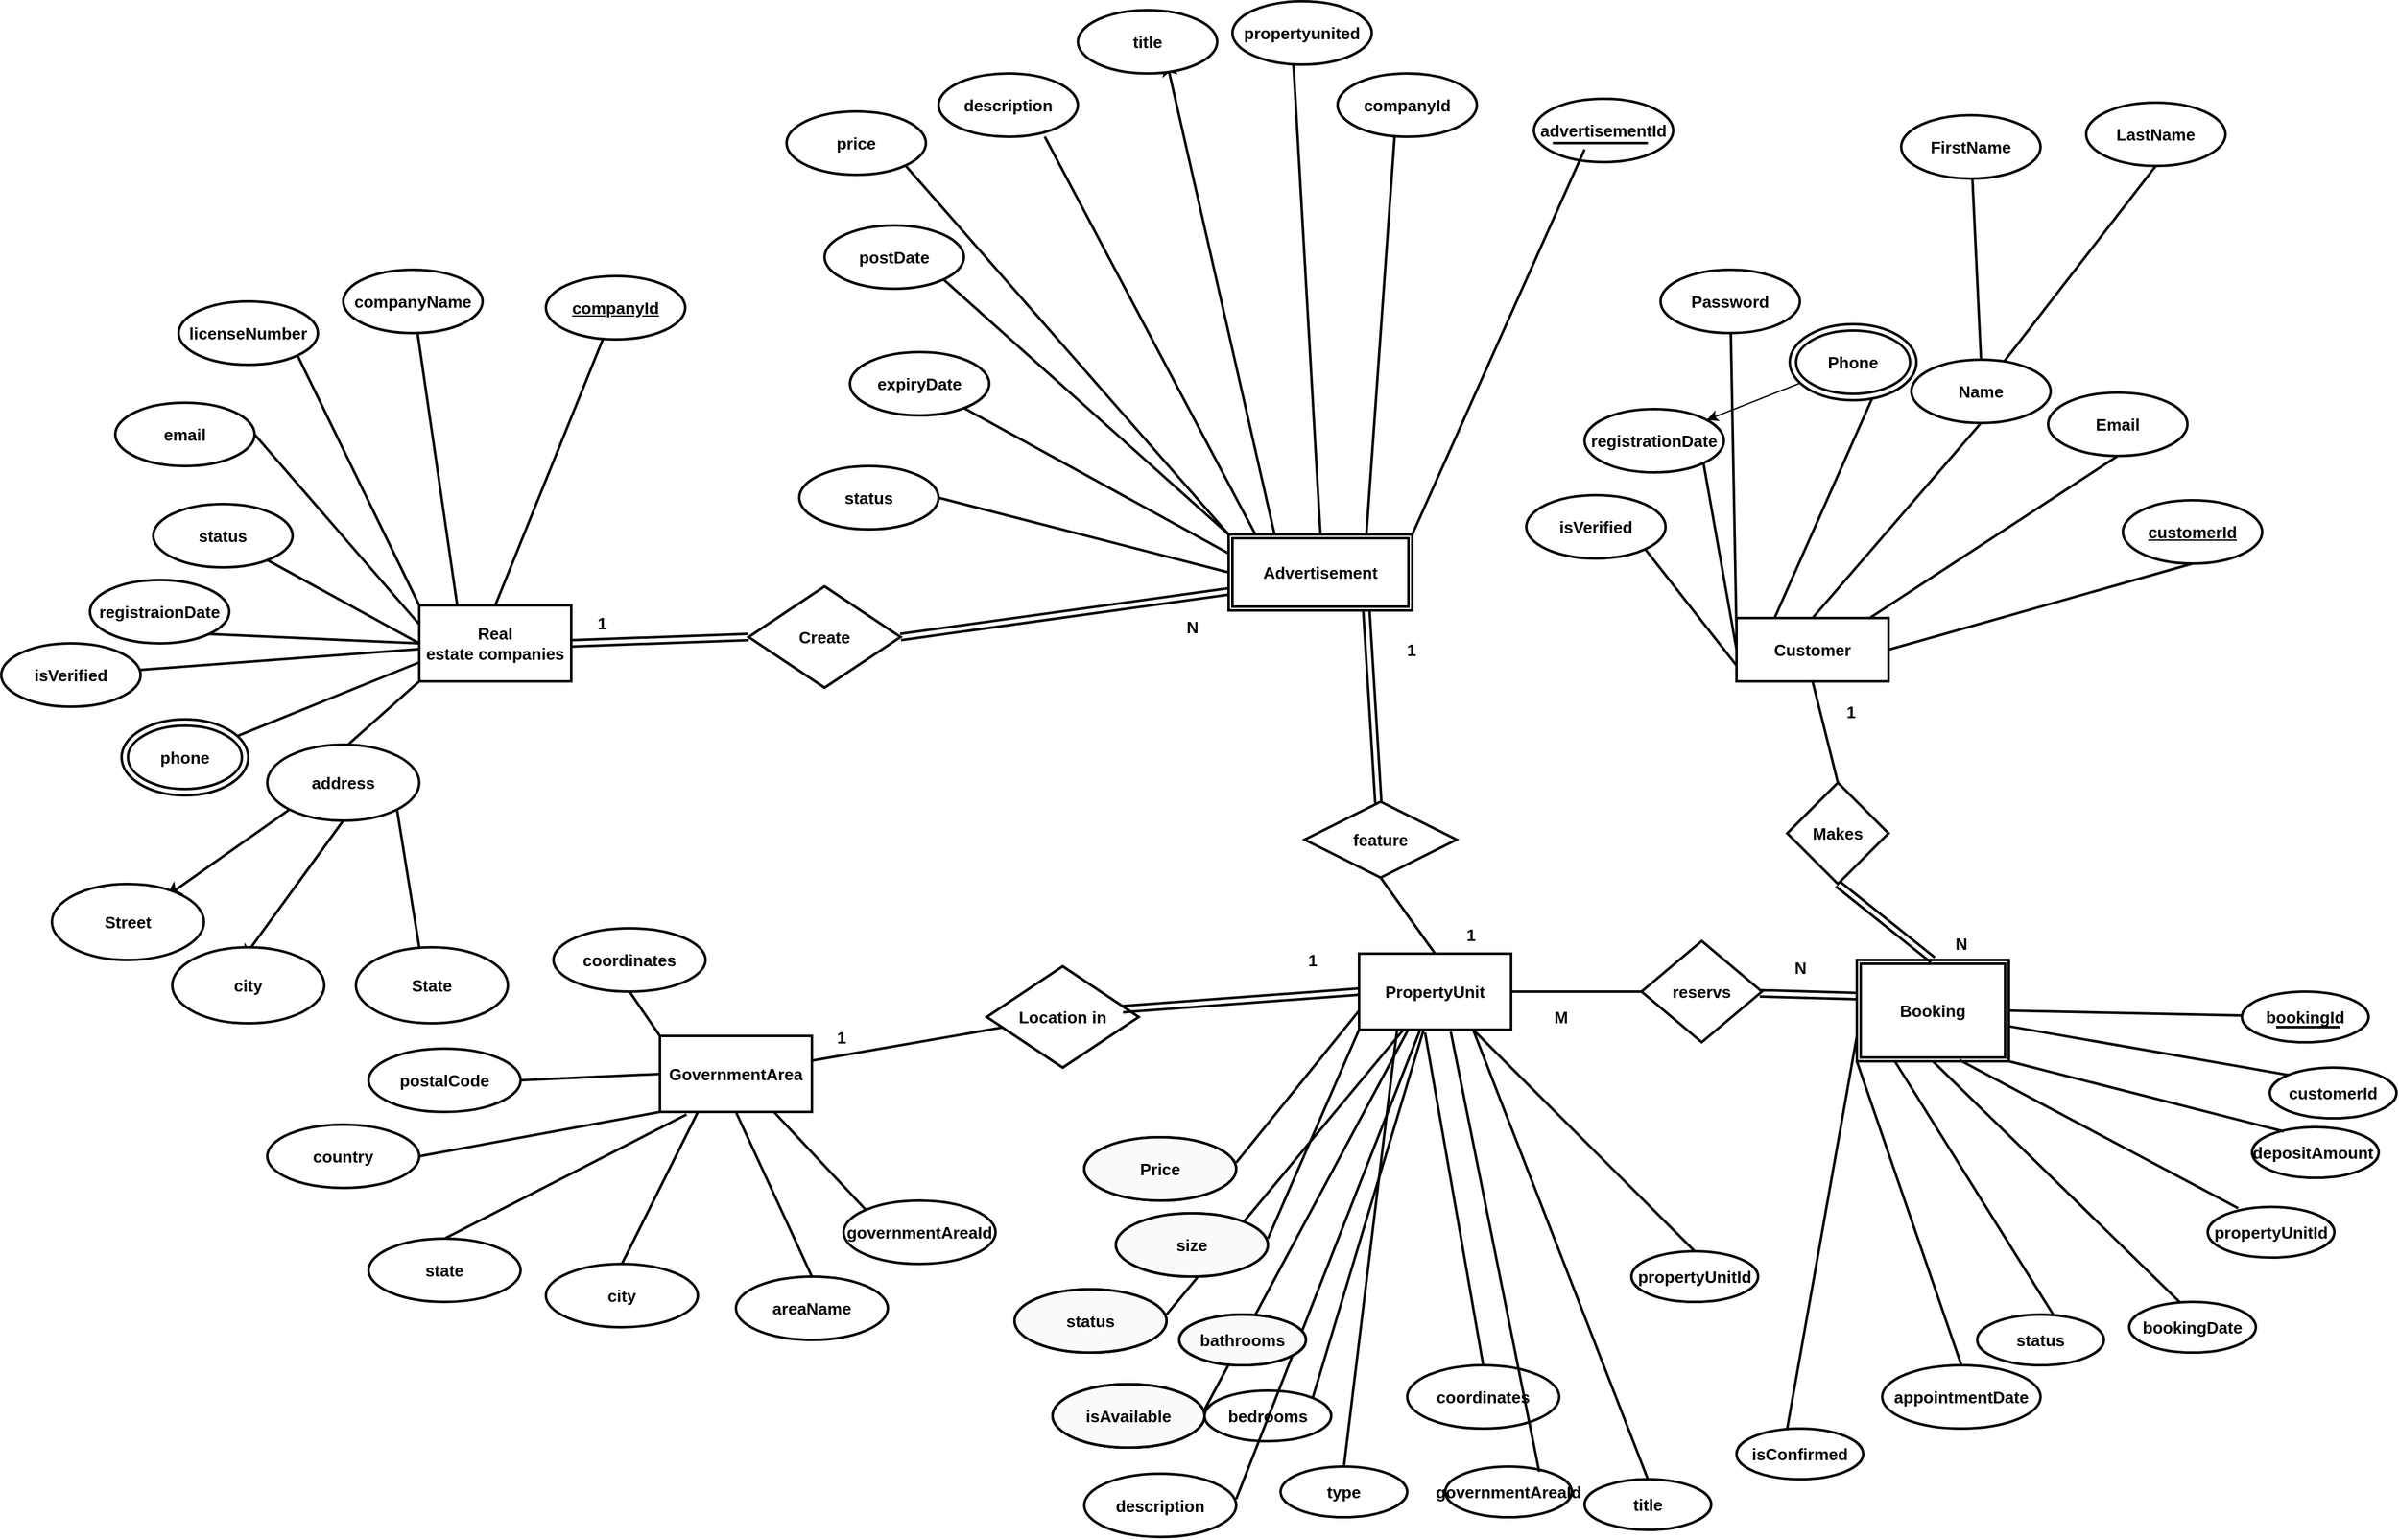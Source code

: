 <mxfile>
    <diagram id="lLyx0XdtuGJB43OEZlzJ" name="Page-1">
        <mxGraphModel dx="3219" dy="579" grid="0" gridSize="10" guides="1" tooltips="1" connect="1" arrows="1" fold="1" page="0" pageScale="1" pageWidth="1200" pageHeight="1920" background="#ffffff" math="0" shadow="0">
            <root>
                <mxCell id="0"/>
                <mxCell id="1" parent="0"/>
                <mxCell id="188" value="" style="edgeStyle=none;exitX=0.5;exitY=0;exitDx=0;exitDy=0;fontSize=13;fontColor=#000000;labelBackgroundColor=none;labelBorderColor=none;html=1;strokeColor=#000000;endArrow=none;endFill=0;fontStyle=1;strokeWidth=2;spacingTop=0;spacing=2;" parent="1" source="63" target="187" edge="1">
                    <mxGeometry relative="1" as="geometry"/>
                </mxCell>
                <mxCell id="189" value="" style="edgeStyle=none;exitX=0.25;exitY=0;exitDx=0;exitDy=0;fontSize=13;fontColor=#000000;labelBackgroundColor=none;labelBorderColor=none;html=1;strokeColor=#000000;endArrow=none;endFill=0;fontStyle=1;strokeWidth=2;spacingTop=0;spacing=2;" parent="1" source="63" target="186" edge="1">
                    <mxGeometry relative="1" as="geometry"/>
                </mxCell>
                <mxCell id="190" value="" style="edgeStyle=none;exitX=0;exitY=0;exitDx=0;exitDy=0;entryX=1;entryY=1;entryDx=0;entryDy=0;fontSize=13;fontColor=#000000;labelBackgroundColor=none;labelBorderColor=none;html=1;strokeColor=#000000;endArrow=none;endFill=0;fontStyle=1;strokeWidth=2;spacingTop=0;spacing=2;" parent="1" source="63" target="185" edge="1">
                    <mxGeometry relative="1" as="geometry"/>
                </mxCell>
                <mxCell id="191" value="" style="edgeStyle=none;exitX=0;exitY=0.25;exitDx=0;exitDy=0;entryX=1;entryY=0.5;entryDx=0;entryDy=0;fontSize=13;fontColor=#000000;labelBackgroundColor=none;labelBorderColor=none;html=1;strokeColor=#000000;endArrow=none;endFill=0;fontStyle=1;strokeWidth=2;spacingTop=0;spacing=2;" parent="1" source="63" target="184" edge="1">
                    <mxGeometry relative="1" as="geometry"/>
                </mxCell>
                <mxCell id="192" value="" style="edgeStyle=none;exitX=0;exitY=0.5;exitDx=0;exitDy=0;fontSize=13;fontColor=#000000;labelBackgroundColor=none;labelBorderColor=none;html=1;strokeColor=#000000;endArrow=none;endFill=0;fontStyle=1;strokeWidth=2;spacingTop=0;spacing=2;" parent="1" source="63" target="183" edge="1">
                    <mxGeometry relative="1" as="geometry"/>
                </mxCell>
                <mxCell id="193" value="" style="edgeStyle=none;exitX=0;exitY=0.5;exitDx=0;exitDy=0;entryX=1;entryY=1;entryDx=0;entryDy=0;fontSize=13;fontColor=#000000;labelBackgroundColor=none;labelBorderColor=none;html=1;strokeColor=#000000;endArrow=none;endFill=0;fontStyle=1;strokeWidth=2;spacingTop=0;spacing=2;" parent="1" source="63" target="182" edge="1">
                    <mxGeometry relative="1" as="geometry"/>
                </mxCell>
                <mxCell id="195" value="" style="edgeStyle=none;exitX=0;exitY=1;exitDx=0;exitDy=0;fontSize=13;fontColor=#000000;labelBackgroundColor=none;labelBorderColor=none;html=1;strokeColor=#000000;endArrow=none;endFill=0;fontStyle=1;strokeWidth=2;spacingTop=0;spacing=2;" parent="1" source="63" edge="1">
                    <mxGeometry relative="1" as="geometry">
                        <mxPoint x="-552.026" y="725.135" as="targetPoint"/>
                    </mxGeometry>
                </mxCell>
                <mxCell id="197" value="" style="edgeStyle=none;exitX=0;exitY=0.75;exitDx=0;exitDy=0;fontSize=13;fontColor=#000000;labelBackgroundColor=none;labelBorderColor=none;html=1;strokeColor=#000000;endArrow=none;endFill=0;fontStyle=1;strokeWidth=2;spacingTop=0;spacing=2;" parent="1" source="63" target="196" edge="1">
                    <mxGeometry relative="1" as="geometry"/>
                </mxCell>
                <mxCell id="63" value="Real&lt;br style=&quot;font-size: 13px;&quot;&gt;estate companies" style="rounded=0;fontSize=13;fontColor=#000000;labelBackgroundColor=none;labelBorderColor=none;html=1;strokeColor=#000000;fillColor=#FFFFFF;fontStyle=1;whiteSpace=wrap;strokeWidth=2;spacingTop=0;spacing=2;" parent="1" vertex="1">
                    <mxGeometry x="-490" y="610" width="120" height="60" as="geometry"/>
                </mxCell>
                <mxCell id="65" value="GovernmentArea" style="rounded=0;fontSize=13;fontColor=#000000;labelBackgroundColor=none;labelBorderColor=none;html=1;strokeColor=#000000;fillColor=none;fontStyle=1;whiteSpace=wrap;strokeWidth=2;spacingTop=0;spacing=2;" parent="1" vertex="1">
                    <mxGeometry x="-300" y="950" width="120" height="60" as="geometry"/>
                </mxCell>
                <mxCell id="130" value="" style="edgeStyle=none;exitX=0.75;exitY=1;exitDx=0;exitDy=0;entryX=0.5;entryY=0;entryDx=0;entryDy=0;fontSize=13;fontColor=#000000;labelBackgroundColor=none;labelBorderColor=none;html=1;strokeColor=#000000;endArrow=none;endFill=0;fontStyle=1;strokeWidth=2;spacingTop=0;spacing=2;" parent="1" source="66" target="131" edge="1">
                    <mxGeometry relative="1" as="geometry">
                        <mxPoint x="530" y="1160" as="targetPoint"/>
                    </mxGeometry>
                </mxCell>
                <mxCell id="145" value="" style="edgeStyle=none;exitX=0;exitY=1;exitDx=0;exitDy=0;fontSize=13;fontColor=#000000;labelBackgroundColor=none;labelBorderColor=none;html=1;strokeColor=#000000;endArrow=none;endFill=0;fontStyle=1;strokeWidth=2;spacingTop=0;spacing=2;" parent="1" source="66" edge="1">
                    <mxGeometry relative="1" as="geometry">
                        <mxPoint x="180" y="1110" as="targetPoint"/>
                    </mxGeometry>
                </mxCell>
                <mxCell id="66" value="PropertyUnit" style="rounded=0;fontSize=13;fontColor=#000000;labelBackgroundColor=none;labelBorderColor=none;html=1;strokeColor=#000000;fillColor=#FFFFFF;fontStyle=1;whiteSpace=wrap;strokeWidth=2;spacingTop=0;spacing=2;" parent="1" vertex="1">
                    <mxGeometry x="252" y="885" width="120" height="60" as="geometry"/>
                </mxCell>
                <mxCell id="68" value="Customer" style="rounded=0;fontSize=13;fontColor=#000000;labelBackgroundColor=none;labelBorderColor=none;html=1;strokeColor=#000000;fillColor=none;fontStyle=1;whiteSpace=wrap;strokeWidth=2;spacingTop=0;spacing=2;" parent="1" vertex="1">
                    <mxGeometry x="550" y="620" width="120" height="50" as="geometry"/>
                </mxCell>
                <mxCell id="86" value="" style="edgeStyle=none;exitX=0.5;exitY=1;exitDx=0;exitDy=0;fontSize=13;fontColor=#000000;labelBackgroundColor=none;labelBorderColor=none;html=1;strokeColor=#000000;endArrow=none;endFill=0;fontStyle=1;strokeWidth=2;spacingTop=0;spacing=2;entryX=0.869;entryY=0.011;entryDx=0;entryDy=0;entryPerimeter=0;" parent="1" source="69" edge="1" target="68">
                    <mxGeometry relative="1" as="geometry">
                        <mxPoint x="910" y="615" as="targetPoint"/>
                    </mxGeometry>
                </mxCell>
                <mxCell id="69" value="Email" style="ellipse;fontSize=13;fontColor=#000000;labelBackgroundColor=none;labelBorderColor=none;html=1;strokeColor=#000000;fillColor=none;fontStyle=1;whiteSpace=wrap;strokeWidth=2;spacingTop=0;spacing=2;" parent="1" vertex="1">
                    <mxGeometry x="796" y="442" width="110" height="50" as="geometry"/>
                </mxCell>
                <mxCell id="89" value="" style="edgeStyle=none;entryX=0;entryY=0.25;entryDx=0;entryDy=0;fontSize=13;fontColor=#000000;labelBackgroundColor=none;labelBorderColor=none;html=1;strokeColor=#000000;endArrow=none;endFill=0;fontStyle=1;strokeWidth=2;spacingTop=0;spacing=2;" parent="1" source="71" target="68" edge="1">
                    <mxGeometry relative="1" as="geometry"/>
                </mxCell>
                <mxCell id="71" value="Password" style="ellipse;fontSize=13;fontColor=#000000;labelBackgroundColor=none;labelBorderColor=none;html=1;strokeColor=#000000;fillColor=none;fontStyle=1;whiteSpace=wrap;strokeWidth=2;spacingTop=0;spacing=2;" parent="1" vertex="1">
                    <mxGeometry x="490" y="345" width="110" height="50" as="geometry"/>
                </mxCell>
                <mxCell id="83" value="" style="edgeStyle=none;exitX=0.5;exitY=1;exitDx=0;exitDy=0;fontSize=13;fontColor=#000000;labelBackgroundColor=none;labelBorderColor=none;html=1;strokeColor=#000000;endArrow=none;endFill=0;fontStyle=1;strokeWidth=2;spacingTop=0;spacing=2;" parent="1" source="72" target="74" edge="1">
                    <mxGeometry relative="1" as="geometry"/>
                </mxCell>
                <mxCell id="72" value="LastName" style="ellipse;fontSize=13;fontColor=#000000;labelBackgroundColor=none;labelBorderColor=none;html=1;strokeColor=#000000;fillColor=none;fontStyle=1;whiteSpace=wrap;strokeWidth=2;spacingTop=0;spacing=2;" parent="1" vertex="1">
                    <mxGeometry x="826" y="213" width="110" height="50" as="geometry"/>
                </mxCell>
                <mxCell id="84" value="" style="edgeStyle=none;fontSize=13;fontColor=#000000;labelBackgroundColor=none;labelBorderColor=none;html=1;strokeColor=#000000;endArrow=none;endFill=0;fontStyle=1;strokeWidth=2;spacingTop=0;spacing=2;entryX=0.5;entryY=0;entryDx=0;entryDy=0;" parent="1" source="73" edge="1" target="74">
                    <mxGeometry relative="1" as="geometry">
                        <mxPoint x="850" y="420" as="targetPoint"/>
                    </mxGeometry>
                </mxCell>
                <mxCell id="73" value="FirstName" style="ellipse;fontSize=13;fontColor=#000000;labelBackgroundColor=none;labelBorderColor=none;html=1;strokeColor=#000000;fillColor=none;fontStyle=1;whiteSpace=wrap;strokeWidth=2;spacingTop=0;spacing=2;" parent="1" vertex="1">
                    <mxGeometry x="680" y="223" width="110" height="50" as="geometry"/>
                </mxCell>
                <mxCell id="85" value="" style="edgeStyle=none;exitX=0.5;exitY=1;exitDx=0;exitDy=0;entryX=0.5;entryY=0;entryDx=0;entryDy=0;fontSize=13;fontColor=#000000;labelBackgroundColor=none;labelBorderColor=none;html=1;strokeColor=#000000;endArrow=none;endFill=0;fontStyle=1;strokeWidth=2;spacingTop=0;spacing=2;" parent="1" source="74" target="68" edge="1">
                    <mxGeometry relative="1" as="geometry"/>
                </mxCell>
                <mxCell id="74" value="Name" style="ellipse;fontSize=13;fontColor=#000000;labelBackgroundColor=none;labelBorderColor=none;html=1;strokeColor=#000000;fillColor=none;fontStyle=1;whiteSpace=wrap;strokeWidth=2;spacingTop=0;spacing=2;" parent="1" vertex="1">
                    <mxGeometry x="688" y="416" width="110" height="50" as="geometry"/>
                </mxCell>
                <mxCell id="87" value="" style="edgeStyle=none;exitX=0.5;exitY=1;exitDx=0;exitDy=0;fontSize=13;fontColor=#000000;labelBackgroundColor=none;labelBorderColor=none;html=1;strokeColor=#000000;endArrow=none;endFill=0;fontStyle=1;strokeWidth=2;spacingTop=0;spacing=2;entryX=1;entryY=0.5;entryDx=0;entryDy=0;" parent="1" source="75" target="68" edge="1">
                    <mxGeometry relative="1" as="geometry"/>
                </mxCell>
                <mxCell id="75" value="customerId" style="ellipse;fontStyle=5;fontSize=13;fontColor=#000000;labelBackgroundColor=none;labelBorderColor=none;html=1;strokeColor=#000000;fillColor=none;whiteSpace=wrap;strokeWidth=2;spacingTop=0;spacing=2;" parent="1" vertex="1">
                    <mxGeometry x="855" y="527" width="110" height="50" as="geometry"/>
                </mxCell>
                <mxCell id="88" value="" style="edgeStyle=none;entryX=0.25;entryY=0;entryDx=0;entryDy=0;exitX=0.653;exitY=0.967;exitDx=0;exitDy=0;exitPerimeter=0;fontSize=13;fontColor=#000000;labelBackgroundColor=none;labelBorderColor=none;html=1;strokeColor=#000000;endArrow=none;endFill=0;fontStyle=1;strokeWidth=2;spacingTop=0;spacing=2;" parent="1" source="92" target="68" edge="1">
                    <mxGeometry relative="1" as="geometry">
                        <mxPoint x="717.818" y="439.379" as="sourcePoint"/>
                    </mxGeometry>
                </mxCell>
                <mxCell id="91" value="" style="edgeStyle=none;exitX=1;exitY=1;exitDx=0;exitDy=0;fontSize=13;fontColor=#000000;labelBackgroundColor=none;labelBorderColor=none;html=1;strokeColor=#000000;endArrow=none;endFill=0;fontStyle=1;strokeWidth=2;spacingTop=0;spacing=2;entryX=0;entryY=0.75;entryDx=0;entryDy=0;" parent="1" source="80" edge="1" target="68">
                    <mxGeometry relative="1" as="geometry">
                        <mxPoint x="850" y="660" as="targetPoint"/>
                    </mxGeometry>
                </mxCell>
                <mxCell id="80" value="isVerified" style="ellipse;fontSize=13;fontColor=#000000;labelBackgroundColor=none;labelBorderColor=none;html=1;strokeColor=#000000;fillColor=none;fontStyle=1;whiteSpace=wrap;strokeWidth=2;spacingTop=0;spacing=2;" parent="1" vertex="1">
                    <mxGeometry x="384" y="523" width="110" height="50" as="geometry"/>
                </mxCell>
                <mxCell id="90" value="" style="edgeStyle=none;exitX=1;exitY=1;exitDx=0;exitDy=0;entryX=0;entryY=0.5;entryDx=0;entryDy=0;fontSize=13;fontColor=#000000;labelBackgroundColor=none;labelBorderColor=none;html=1;strokeColor=#000000;endArrow=none;endFill=0;fontStyle=1;strokeWidth=2;spacingTop=0;spacing=2;" parent="1" source="82" target="68" edge="1">
                    <mxGeometry relative="1" as="geometry"/>
                </mxCell>
                <mxCell id="82" value="registrationDate" style="ellipse;fontSize=13;fontColor=#000000;labelBackgroundColor=none;labelBorderColor=none;html=1;strokeColor=#000000;fillColor=none;fontStyle=1;whiteSpace=wrap;strokeWidth=2;spacingTop=0;spacing=2;" parent="1" vertex="1">
                    <mxGeometry x="430" y="455" width="110" height="50" as="geometry"/>
                </mxCell>
                <mxCell id="383" value="" style="edgeStyle=none;html=1;" edge="1" parent="1" source="92" target="82">
                    <mxGeometry relative="1" as="geometry"/>
                </mxCell>
                <mxCell id="92" value="Phone" style="ellipse;shape=doubleEllipse;fontSize=13;fontColor=#000000;labelBackgroundColor=none;labelBorderColor=none;html=1;strokeColor=#000000;fillColor=none;fontStyle=1;whiteSpace=wrap;strokeWidth=2;spacingTop=0;spacing=2;" parent="1" vertex="1">
                    <mxGeometry x="592" y="388" width="100" height="60" as="geometry"/>
                </mxCell>
                <mxCell id="97" value="" style="endArrow=none;entryX=0.5;entryY=1;entryDx=0;entryDy=0;fontSize=13;fontColor=#000000;labelBackgroundColor=none;labelBorderColor=none;html=1;strokeColor=#000000;fontStyle=1;strokeWidth=2;spacingTop=0;spacing=2;exitX=0.5;exitY=0;exitDx=0;exitDy=0;" parent="1" target="68" edge="1" source="98">
                    <mxGeometry width="50" height="50" relative="1" as="geometry">
                        <mxPoint x="900" y="740" as="sourcePoint"/>
                        <mxPoint x="910" y="710" as="targetPoint"/>
                    </mxGeometry>
                </mxCell>
                <mxCell id="98" value="Makes" style="rhombus;fontSize=13;fontColor=#000000;labelBackgroundColor=none;labelBorderColor=none;html=1;strokeColor=#000000;fillColor=#FFFFFF;fontStyle=1;whiteSpace=wrap;strokeWidth=2;spacingTop=0;spacing=2;" parent="1" vertex="1">
                    <mxGeometry x="590" y="750" width="80" height="80" as="geometry"/>
                </mxCell>
                <mxCell id="101" value="" style="edgeStyle=none;exitX=0.999;exitY=0.654;exitDx=0;exitDy=0;fontSize=13;fontColor=#000000;labelBackgroundColor=none;labelBorderColor=none;html=1;strokeColor=#000000;endArrow=none;endFill=0;fontStyle=1;entryX=0;entryY=0;entryDx=0;entryDy=0;strokeWidth=2;spacingTop=0;spacing=2;exitPerimeter=0;" parent="1" source="99" target="111" edge="1">
                    <mxGeometry relative="1" as="geometry">
                        <mxPoint x="1120" y="1100" as="targetPoint"/>
                    </mxGeometry>
                </mxCell>
                <mxCell id="104" value="" style="edgeStyle=none;exitX=0.25;exitY=1;exitDx=0;exitDy=0;fontSize=13;fontColor=#000000;labelBackgroundColor=none;labelBorderColor=none;html=1;strokeColor=#000000;endArrow=none;endFill=0;fontStyle=1;strokeWidth=2;spacingTop=0;spacing=2;" parent="1" source="99" edge="1">
                    <mxGeometry relative="1" as="geometry">
                        <mxPoint x="800.0" y="1170" as="targetPoint"/>
                    </mxGeometry>
                </mxCell>
                <mxCell id="105" value="" style="edgeStyle=none;exitX=0;exitY=1;exitDx=0;exitDy=0;entryX=0.5;entryY=0;entryDx=0;entryDy=0;fontSize=13;fontColor=#000000;labelBackgroundColor=none;labelBorderColor=none;html=1;strokeColor=#000000;endArrow=none;endFill=0;fontStyle=1;strokeWidth=2;spacingTop=0;spacing=2;" parent="1" source="99" target="118" edge="1">
                    <mxGeometry relative="1" as="geometry">
                        <mxPoint x="730" y="1190" as="targetPoint"/>
                    </mxGeometry>
                </mxCell>
                <mxCell id="106" value="" style="edgeStyle=none;exitX=0;exitY=0.75;exitDx=0;exitDy=0;fontSize=13;fontColor=#000000;labelBackgroundColor=none;labelBorderColor=none;html=1;strokeColor=#000000;endArrow=none;endFill=0;fontStyle=1;strokeWidth=2;spacingTop=0;spacing=2;" parent="1" source="99" edge="1">
                    <mxGeometry relative="1" as="geometry">
                        <mxPoint x="590.0" y="1260" as="targetPoint"/>
                    </mxGeometry>
                </mxCell>
                <mxCell id="107" value="" style="edgeStyle=none;exitX=1;exitY=0.5;exitDx=0;exitDy=0;fontSize=13;fontColor=#000000;labelBackgroundColor=none;labelBorderColor=none;html=1;strokeColor=#000000;endArrow=none;endFill=0;fontStyle=1;strokeWidth=2;spacingTop=0;spacing=2;" parent="1" source="99" target="108" edge="1">
                    <mxGeometry relative="1" as="geometry">
                        <mxPoint x="1150.0" y="1050" as="targetPoint"/>
                    </mxGeometry>
                </mxCell>
                <mxCell id="99" value="Booking" style="shape=ext;double=1;rounded=0;fontSize=13;fontColor=#000000;labelBackgroundColor=none;labelBorderColor=none;html=1;strokeColor=#000000;fillColor=#FFFFFF;fontStyle=1;whiteSpace=wrap;strokeWidth=2;spacingTop=0;spacing=2;" parent="1" vertex="1">
                    <mxGeometry x="645" y="890" width="120" height="80" as="geometry"/>
                </mxCell>
                <mxCell id="100" value="" style="endArrow=none;exitX=0.5;exitY=0;exitDx=0;exitDy=0;fontSize=13;fontColor=#000000;labelBackgroundColor=none;labelBorderColor=none;html=1;strokeColor=#000000;fontStyle=1;shape=link;strokeWidth=2;spacingTop=0;spacing=2;entryX=0.5;entryY=1;entryDx=0;entryDy=0;" parent="1" source="99" edge="1" target="98">
                    <mxGeometry width="50" height="50" relative="1" as="geometry">
                        <mxPoint x="860" y="760" as="sourcePoint"/>
                        <mxPoint x="905" y="810" as="targetPoint"/>
                    </mxGeometry>
                </mxCell>
                <mxCell id="108" value="bookingId" style="ellipse;fontSize=13;fontColor=#000000;labelBackgroundColor=none;labelBorderColor=none;html=1;strokeColor=#000000;fillColor=#FFFFFF;fontStyle=1;whiteSpace=wrap;strokeWidth=2;spacingTop=0;spacing=2;" parent="1" vertex="1">
                    <mxGeometry x="949" y="915" width="100" height="40" as="geometry"/>
                </mxCell>
                <mxCell id="111" value="customerId" style="ellipse;fontSize=13;fontColor=#000000;labelBackgroundColor=none;labelBorderColor=none;html=1;strokeColor=#000000;fillColor=#FFFFFF;fontStyle=1;whiteSpace=wrap;strokeWidth=2;spacingTop=0;spacing=2;" parent="1" vertex="1">
                    <mxGeometry x="971" y="975" width="100" height="40" as="geometry"/>
                </mxCell>
                <mxCell id="112" value="propertyUnitId" style="ellipse;fontSize=13;fontColor=#000000;labelBackgroundColor=none;labelBorderColor=none;html=1;strokeColor=#000000;fillColor=#FFFFFF;fontStyle=1;whiteSpace=wrap;strokeWidth=2;spacingTop=0;spacing=2;" parent="1" vertex="1">
                    <mxGeometry x="922" y="1085" width="100" height="40" as="geometry"/>
                </mxCell>
                <mxCell id="115" value="bookingDate" style="ellipse;fontSize=13;fontColor=#000000;labelBackgroundColor=none;labelBorderColor=none;html=1;strokeColor=#000000;fillColor=none;fontStyle=1;whiteSpace=wrap;strokeWidth=2;spacingTop=0;spacing=2;" parent="1" vertex="1">
                    <mxGeometry x="860" y="1160" width="100" height="40" as="geometry"/>
                </mxCell>
                <mxCell id="116" value="status" style="ellipse;fontSize=13;fontColor=#000000;labelBackgroundColor=none;labelBorderColor=none;html=1;strokeColor=#000000;fillColor=#FFFFFF;fontStyle=1;whiteSpace=wrap;strokeWidth=2;spacingTop=0;spacing=2;" parent="1" vertex="1">
                    <mxGeometry x="740" y="1170" width="100" height="40" as="geometry"/>
                </mxCell>
                <mxCell id="118" value="appointmentDate" style="ellipse;fontSize=13;fontColor=#000000;labelBackgroundColor=none;labelBorderColor=none;html=1;strokeColor=#000000;fillColor=#FFFFFF;fontStyle=1;whiteSpace=wrap;strokeWidth=2;spacingTop=0;spacing=2;" parent="1" vertex="1">
                    <mxGeometry x="665" y="1210" width="125" height="50" as="geometry"/>
                </mxCell>
                <mxCell id="121" value="isConfirmed" style="ellipse;fontSize=13;fontColor=#000000;labelBackgroundColor=none;labelBorderColor=none;html=1;strokeColor=#000000;fillColor=#FFFFFF;fontStyle=1;whiteSpace=wrap;strokeWidth=2;spacingTop=0;spacing=2;" parent="1" vertex="1">
                    <mxGeometry x="550" y="1260" width="100" height="40" as="geometry"/>
                </mxCell>
                <mxCell id="131" value="propertyUnitId" style="ellipse;fontSize=13;fontColor=#000000;labelBackgroundColor=none;labelBorderColor=none;html=1;strokeColor=#000000;fillColor=#FFFFFF;fontStyle=1;whiteSpace=wrap;strokeWidth=2;spacingTop=0;spacing=2;" parent="1" vertex="1">
                    <mxGeometry x="467" y="1120" width="100" height="40" as="geometry"/>
                </mxCell>
                <mxCell id="132" value="" style="edgeStyle=none;entryX=0.742;entryY=0.105;entryDx=0;entryDy=0;entryPerimeter=0;exitX=0.603;exitY=1.026;exitDx=0;exitDy=0;exitPerimeter=0;fontSize=13;fontColor=#000000;labelBackgroundColor=none;labelBorderColor=none;html=1;strokeColor=#000000;endArrow=none;endFill=0;fontStyle=1;strokeWidth=2;spacingTop=0;spacing=2;" parent="1" source="66" target="133" edge="1">
                    <mxGeometry relative="1" as="geometry">
                        <mxPoint x="470" y="1160" as="targetPoint"/>
                        <mxPoint x="540" y="990" as="sourcePoint"/>
                    </mxGeometry>
                </mxCell>
                <mxCell id="133" value="governmentAreaId" style="ellipse;fontSize=13;fontColor=#000000;labelBackgroundColor=none;labelBorderColor=none;html=1;strokeColor=#000000;fillColor=none;fontStyle=1;whiteSpace=wrap;strokeWidth=2;spacingTop=0;spacing=2;" parent="1" vertex="1">
                    <mxGeometry x="320" y="1290" width="100" height="40" as="geometry"/>
                </mxCell>
                <mxCell id="134" value="" style="edgeStyle=none;entryX=1;entryY=0;entryDx=0;entryDy=0;fontSize=13;fontColor=#000000;labelBackgroundColor=none;labelBorderColor=none;html=1;strokeColor=#000000;endArrow=none;endFill=0;fontStyle=1;strokeWidth=2;spacingTop=0;spacing=2;" parent="1" source="66" target="135" edge="1">
                    <mxGeometry relative="1" as="geometry">
                        <mxPoint x="360" y="1110" as="targetPoint"/>
                        <mxPoint x="510" y="990" as="sourcePoint"/>
                    </mxGeometry>
                </mxCell>
                <mxCell id="135" value="bedrooms" style="ellipse;fontSize=13;fontColor=#000000;labelBackgroundColor=none;labelBorderColor=none;html=1;strokeColor=#000000;fillColor=none;fontStyle=1;whiteSpace=wrap;strokeWidth=2;spacingTop=0;spacing=2;" parent="1" vertex="1">
                    <mxGeometry x="130" y="1230" width="100" height="40" as="geometry"/>
                </mxCell>
                <mxCell id="148" value="" style="edgeStyle=none;exitX=0.5;exitY=0;exitDx=0;exitDy=0;fontSize=13;fontColor=#000000;labelBackgroundColor=none;labelBorderColor=none;html=1;strokeColor=#000000;endArrow=none;endFill=0;fontStyle=1;strokeWidth=2;spacingTop=0;spacing=2;entryX=0.75;entryY=1;entryDx=0;entryDy=0;" parent="1" source="137" edge="1" target="66">
                    <mxGeometry relative="1" as="geometry">
                        <mxPoint x="550" y="980" as="targetPoint"/>
                    </mxGeometry>
                </mxCell>
                <mxCell id="137" value="title" style="ellipse;fontSize=13;fontColor=#000000;labelBackgroundColor=none;labelBorderColor=none;html=1;strokeColor=#000000;fillColor=none;fontStyle=1;whiteSpace=wrap;strokeWidth=2;spacingTop=0;spacing=2;" parent="1" vertex="1">
                    <mxGeometry x="430" y="1300" width="100" height="40" as="geometry"/>
                </mxCell>
                <mxCell id="149" value="" style="edgeStyle=none;exitX=0.5;exitY=0;exitDx=0;exitDy=0;entryX=0.25;entryY=1;entryDx=0;entryDy=0;fontSize=13;fontColor=#000000;labelBackgroundColor=none;labelBorderColor=none;html=1;strokeColor=#000000;fontStyle=1;strokeWidth=2;spacingTop=0;spacing=2;endArrow=none;endFill=0;" parent="1" source="139" target="66" edge="1">
                    <mxGeometry relative="1" as="geometry"/>
                </mxCell>
                <mxCell id="139" value="type" style="ellipse;fontSize=13;fontColor=#000000;labelBackgroundColor=none;labelBorderColor=none;html=1;strokeColor=#000000;fillColor=none;fontStyle=1;whiteSpace=wrap;strokeWidth=2;spacingTop=0;spacing=2;" parent="1" vertex="1">
                    <mxGeometry x="190" y="1290" width="100" height="40" as="geometry"/>
                </mxCell>
                <mxCell id="141" value="bathrooms" style="ellipse;fontSize=13;fontColor=#000000;labelBackgroundColor=none;labelBorderColor=none;html=1;strokeColor=#000000;fontStyle=1;whiteSpace=wrap;strokeWidth=2;spacingTop=0;spacing=2;" parent="1" vertex="1">
                    <mxGeometry x="110" y="1170" width="100" height="40" as="geometry"/>
                </mxCell>
                <mxCell id="146" value="size" style="ellipse;fontSize=13;fontColor=#000000;labelBackgroundColor=none;labelBorderColor=none;html=1;strokeColor=#000000;fontStyle=1;whiteSpace=wrap;strokeWidth=2;spacingTop=0;spacing=2;" parent="1" vertex="1">
                    <mxGeometry x="60" y="1090" width="120" height="50" as="geometry"/>
                </mxCell>
                <mxCell id="156" value="" style="edgeStyle=none;exitX=1;exitY=0;exitDx=0;exitDy=0;fontSize=13;fontColor=#000000;labelBackgroundColor=none;labelBorderColor=none;html=1;strokeColor=#000000;endArrow=none;endFill=0;fontStyle=1;strokeWidth=2;spacingTop=0;spacing=2;" parent="1" source="150" edge="1">
                    <mxGeometry relative="1" as="geometry">
                        <mxPoint x="430" y="250" as="targetPoint"/>
                    </mxGeometry>
                </mxCell>
                <mxCell id="157" value="" style="edgeStyle=none;exitX=0.75;exitY=0;exitDx=0;exitDy=0;fontSize=13;fontColor=#000000;labelBackgroundColor=none;labelBorderColor=none;html=1;strokeColor=#000000;endArrow=none;endFill=0;fontStyle=1;strokeWidth=2;spacingTop=0;spacing=2;" parent="1" source="150" edge="1">
                    <mxGeometry relative="1" as="geometry">
                        <mxPoint x="280" y="240" as="targetPoint"/>
                    </mxGeometry>
                </mxCell>
                <mxCell id="158" value="" style="edgeStyle=none;exitX=0.5;exitY=0;exitDx=0;exitDy=0;fontSize=13;fontColor=#000000;labelBackgroundColor=none;labelBorderColor=none;html=1;strokeColor=#000000;endArrow=none;endFill=0;fontStyle=1;strokeWidth=2;spacingTop=0;spacing=2;" parent="1" source="150" edge="1">
                    <mxGeometry relative="1" as="geometry">
                        <mxPoint x="200" y="180" as="targetPoint"/>
                    </mxGeometry>
                </mxCell>
                <mxCell id="159" value="" style="edgeStyle=none;exitX=0.25;exitY=0;exitDx=0;exitDy=0;fontSize=13;fontColor=#000000;labelBackgroundColor=none;labelBorderColor=none;html=1;strokeColor=#000000;fontStyle=1;strokeWidth=2;spacingTop=0;spacing=2;" parent="1" source="150" edge="1">
                    <mxGeometry relative="1" as="geometry">
                        <mxPoint x="100" y="180" as="targetPoint"/>
                    </mxGeometry>
                </mxCell>
                <mxCell id="160" value="" style="edgeStyle=none;exitX=0.147;exitY=0.006;exitDx=0;exitDy=0;entryX=0.762;entryY=0.998;entryDx=0;entryDy=0;entryPerimeter=0;fontSize=13;fontColor=#000000;labelBackgroundColor=none;labelBorderColor=none;html=1;strokeColor=#000000;endArrow=none;endFill=0;fontStyle=1;strokeWidth=2;spacingTop=0;spacing=2;exitPerimeter=0;" parent="1" source="150" target="163" edge="1">
                    <mxGeometry relative="1" as="geometry">
                        <mxPoint y="250" as="targetPoint"/>
                    </mxGeometry>
                </mxCell>
                <mxCell id="170" value="" style="edgeStyle=none;exitX=0;exitY=0.25;exitDx=0;exitDy=0;fontSize=13;fontColor=#000000;labelBackgroundColor=none;labelBorderColor=none;html=1;strokeColor=#000000;endArrow=none;endFill=0;fontStyle=1;strokeWidth=2;spacingTop=0;spacing=2;" parent="1" source="150" target="167" edge="1">
                    <mxGeometry relative="1" as="geometry">
                        <mxPoint y="480" as="targetPoint"/>
                    </mxGeometry>
                </mxCell>
                <mxCell id="172" value="" style="edgeStyle=none;exitX=0;exitY=0.5;exitDx=0;exitDy=0;entryX=1;entryY=0.5;entryDx=0;entryDy=0;fontSize=13;fontColor=#000000;labelBackgroundColor=none;labelBorderColor=none;html=1;strokeColor=#000000;endArrow=none;endFill=0;fontStyle=1;strokeWidth=2;spacingTop=0;spacing=2;" parent="1" source="150" target="171" edge="1">
                    <mxGeometry relative="1" as="geometry"/>
                </mxCell>
                <mxCell id="173" value="" style="edgeStyle=none;exitX=0;exitY=0;exitDx=0;exitDy=0;entryX=1;entryY=1;entryDx=0;entryDy=0;fontSize=13;fontColor=#000000;labelBackgroundColor=none;labelBorderColor=none;html=1;strokeColor=#000000;endArrow=none;endFill=0;fontStyle=1;strokeWidth=2;spacingTop=0;spacing=2;" parent="1" source="150" target="168" edge="1">
                    <mxGeometry relative="1" as="geometry"/>
                </mxCell>
                <mxCell id="174" value="" style="edgeStyle=none;entryX=1;entryY=1;entryDx=0;entryDy=0;fontSize=13;fontColor=#000000;labelBackgroundColor=none;labelBorderColor=none;html=1;strokeColor=#000000;endArrow=none;endFill=0;fontStyle=1;strokeWidth=2;spacingTop=0;spacing=2;exitX=0;exitY=0;exitDx=0;exitDy=0;" parent="1" source="150" target="166" edge="1">
                    <mxGeometry relative="1" as="geometry"/>
                </mxCell>
                <mxCell id="175" value="" style="edgeStyle=none;fontSize=13;fontColor=#000000;labelBackgroundColor=none;labelBorderColor=none;html=1;strokeColor=#000000;shape=link;fontStyle=1;strokeWidth=2;spacingTop=0;spacing=2;exitX=0;exitY=0.75;exitDx=0;exitDy=0;entryX=1;entryY=0.5;entryDx=0;entryDy=0;" parent="1" source="150" edge="1" target="176">
                    <mxGeometry relative="1" as="geometry">
                        <mxPoint x="-30" y="640" as="targetPoint"/>
                        <mxPoint x="140" y="602" as="sourcePoint"/>
                    </mxGeometry>
                </mxCell>
                <mxCell id="150" value="Advertisement" style="shape=ext;double=1;rounded=0;fontSize=13;fontColor=#000000;labelBackgroundColor=none;labelBorderColor=none;html=1;strokeColor=#000000;fillColor=none;fontStyle=1;whiteSpace=wrap;strokeWidth=2;spacingTop=0;spacing=2;" parent="1" vertex="1">
                    <mxGeometry x="149" y="554" width="145" height="60" as="geometry"/>
                </mxCell>
                <mxCell id="153" value="" style="edgeStyle=none;exitX=0.5;exitY=1;exitDx=0;exitDy=0;entryX=0.5;entryY=0;entryDx=0;entryDy=0;fontSize=13;fontColor=#000000;labelBackgroundColor=none;labelBorderColor=none;html=1;strokeColor=#000000;endArrow=none;endFill=0;fontStyle=1;strokeWidth=2;spacingTop=0;spacing=2;" parent="1" source="152" target="66" edge="1">
                    <mxGeometry relative="1" as="geometry"/>
                </mxCell>
                <mxCell id="152" value="feature" style="rhombus;fontSize=13;fontColor=#000000;labelBackgroundColor=none;labelBorderColor=none;html=1;strokeColor=#000000;fillColor=none;fontStyle=1;whiteSpace=wrap;strokeWidth=2;spacingTop=0;spacing=2;" parent="1" vertex="1">
                    <mxGeometry x="209" y="765" width="120" height="60" as="geometry"/>
                </mxCell>
                <mxCell id="161" value="advertisementId&lt;br style=&quot;font-size: 13px;&quot;&gt;" style="ellipse;fontSize=13;fontColor=#000000;labelBackgroundColor=none;labelBorderColor=none;html=1;strokeColor=#000000;fillColor=none;fontStyle=1;whiteSpace=wrap;strokeWidth=2;spacingTop=0;spacing=2;" parent="1" vertex="1">
                    <mxGeometry x="390" y="210" width="110" height="50" as="geometry"/>
                </mxCell>
                <mxCell id="162" value="companyId" style="ellipse;fontSize=13;fontColor=#000000;labelBackgroundColor=none;labelBorderColor=none;html=1;strokeColor=#000000;fillColor=#FFFFFF;fontStyle=1;whiteSpace=wrap;strokeWidth=2;spacingTop=0;spacing=2;" parent="1" vertex="1">
                    <mxGeometry x="235" y="190" width="110" height="50" as="geometry"/>
                </mxCell>
                <mxCell id="163" value="description" style="ellipse;fontSize=13;fontColor=#000000;labelBackgroundColor=none;labelBorderColor=none;html=1;strokeColor=#000000;fillColor=#FFFFFF;fontStyle=1;whiteSpace=wrap;strokeWidth=2;spacingTop=0;spacing=2;" parent="1" vertex="1">
                    <mxGeometry x="-80" y="190" width="110" height="50" as="geometry"/>
                </mxCell>
                <mxCell id="164" value="title" style="ellipse;fontSize=13;fontColor=#000000;labelBackgroundColor=none;labelBorderColor=none;html=1;strokeColor=#000000;fillColor=#FFFFFF;fontStyle=1;whiteSpace=wrap;strokeWidth=2;spacingTop=0;spacing=2;" parent="1" vertex="1">
                    <mxGeometry x="30" y="140" width="110" height="50" as="geometry"/>
                </mxCell>
                <mxCell id="165" value="propertyunited" style="ellipse;fontSize=13;fontColor=#000000;labelBackgroundColor=none;labelBorderColor=none;html=1;strokeColor=#000000;fillColor=#FFFFFF;fontStyle=1;whiteSpace=wrap;strokeWidth=2;spacingTop=0;spacing=2;" parent="1" vertex="1">
                    <mxGeometry x="152" y="133" width="110" height="50" as="geometry"/>
                </mxCell>
                <mxCell id="166" value="price" style="ellipse;fontSize=13;fontColor=#000000;labelBackgroundColor=none;labelBorderColor=none;html=1;strokeColor=#000000;fillColor=#FFFFFF;fontStyle=1;whiteSpace=wrap;strokeWidth=2;spacingTop=0;spacing=2;" parent="1" vertex="1">
                    <mxGeometry x="-200" y="220" width="110" height="50" as="geometry"/>
                </mxCell>
                <mxCell id="167" value="expiryDate" style="ellipse;fontSize=13;fontColor=#000000;labelBackgroundColor=none;labelBorderColor=none;html=1;strokeColor=#000000;fillColor=#FFFFFF;fontStyle=1;whiteSpace=wrap;strokeWidth=2;spacingTop=0;spacing=2;" parent="1" vertex="1">
                    <mxGeometry x="-150" y="410" width="110" height="50" as="geometry"/>
                </mxCell>
                <mxCell id="168" value="postDate" style="ellipse;fontSize=13;fontColor=#000000;labelBackgroundColor=none;labelBorderColor=none;html=1;strokeColor=#000000;fillColor=#FFFFFF;fontStyle=1;whiteSpace=wrap;strokeWidth=2;spacingTop=0;spacing=2;" parent="1" vertex="1">
                    <mxGeometry x="-170" y="310" width="110" height="50" as="geometry"/>
                </mxCell>
                <mxCell id="171" value="status" style="ellipse;fontSize=13;fontColor=#000000;labelBackgroundColor=none;labelBorderColor=none;html=1;strokeColor=#000000;fillColor=#FFFFFF;fontStyle=1;whiteSpace=wrap;strokeWidth=2;spacingTop=0;spacing=2;" parent="1" vertex="1">
                    <mxGeometry x="-190" y="500" width="110" height="50" as="geometry"/>
                </mxCell>
                <mxCell id="177" value="" style="edgeStyle=none;exitX=0;exitY=0.5;exitDx=0;exitDy=0;entryX=1;entryY=0.5;entryDx=0;entryDy=0;fontSize=13;fontColor=#000000;labelBackgroundColor=none;labelBorderColor=none;html=1;strokeColor=#000000;rounded=0;shape=link;fontStyle=1;strokeWidth=2;spacingTop=0;spacing=2;" parent="1" source="176" target="63" edge="1">
                    <mxGeometry relative="1" as="geometry"/>
                </mxCell>
                <mxCell id="176" value="Create" style="rhombus;fontSize=13;fontColor=#000000;labelBackgroundColor=none;labelBorderColor=none;html=1;strokeColor=#000000;fillColor=#FFFFFF;fontStyle=1;whiteSpace=wrap;strokeWidth=2;spacingTop=0;spacing=2;" parent="1" vertex="1">
                    <mxGeometry x="-230" y="595" width="120" height="80" as="geometry"/>
                </mxCell>
                <mxCell id="182" value="registraionDate" style="ellipse;fontSize=13;fontColor=#000000;labelBackgroundColor=none;labelBorderColor=none;html=1;strokeColor=#000000;fillColor=#FFFFFF;fontStyle=1;whiteSpace=wrap;strokeWidth=2;spacingTop=0;spacing=2;" parent="1" vertex="1">
                    <mxGeometry x="-750" y="590" width="110" height="50" as="geometry"/>
                </mxCell>
                <mxCell id="183" value="status" style="ellipse;fontSize=13;fontColor=#000000;labelBackgroundColor=none;labelBorderColor=none;html=1;strokeColor=#000000;fillColor=#FFFFFF;fontStyle=1;whiteSpace=wrap;strokeWidth=2;spacingTop=0;spacing=2;" parent="1" vertex="1">
                    <mxGeometry x="-700" y="530" width="110" height="50" as="geometry"/>
                </mxCell>
                <mxCell id="184" value="email&lt;br style=&quot;font-size: 13px;&quot;&gt;" style="ellipse;fontSize=13;fontColor=#000000;labelBackgroundColor=none;labelBorderColor=none;html=1;strokeColor=#000000;fillColor=#FFFFFF;fontStyle=1;whiteSpace=wrap;strokeWidth=2;spacingTop=0;spacing=2;" parent="1" vertex="1">
                    <mxGeometry x="-730" y="450" width="110" height="50" as="geometry"/>
                </mxCell>
                <mxCell id="185" value="licenseNumber&lt;br style=&quot;font-size: 13px;&quot;&gt;" style="ellipse;fontSize=13;fontColor=#000000;labelBackgroundColor=none;labelBorderColor=none;html=1;strokeColor=#000000;fillColor=#FFFFFF;fontStyle=1;whiteSpace=wrap;strokeWidth=2;spacingTop=0;spacing=2;" parent="1" vertex="1">
                    <mxGeometry x="-680" y="370" width="110" height="50" as="geometry"/>
                </mxCell>
                <mxCell id="186" value="companyName&lt;br style=&quot;font-size: 13px;&quot;&gt;" style="ellipse;fontSize=13;fontColor=#000000;labelBackgroundColor=none;labelBorderColor=none;html=1;strokeColor=#000000;fillColor=#FFFFFF;fontStyle=1;whiteSpace=wrap;strokeWidth=2;spacingTop=0;spacing=2;" parent="1" vertex="1">
                    <mxGeometry x="-550" y="345" width="110" height="50" as="geometry"/>
                </mxCell>
                <mxCell id="187" value="companyId&lt;br style=&quot;font-size: 13px;&quot;&gt;" style="ellipse;fontStyle=5;fontSize=13;fontColor=#000000;labelBackgroundColor=none;labelBorderColor=none;html=1;strokeColor=#000000;fillColor=#FFFFFF;whiteSpace=wrap;strokeWidth=2;spacingTop=0;spacing=2;" parent="1" vertex="1">
                    <mxGeometry x="-390" y="350" width="110" height="50" as="geometry"/>
                </mxCell>
                <mxCell id="196" value="phone" style="ellipse;shape=doubleEllipse;fontSize=13;fontColor=#000000;labelBackgroundColor=none;labelBorderColor=none;html=1;strokeColor=#000000;fillColor=#FFFFFF;fontStyle=1;whiteSpace=wrap;strokeWidth=2;spacingTop=0;spacing=2;" parent="1" vertex="1">
                    <mxGeometry x="-725" y="700" width="100" height="60" as="geometry"/>
                </mxCell>
                <mxCell id="199" value="" style="edgeStyle=none;exitX=0;exitY=1;exitDx=0;exitDy=0;fontSize=13;fontColor=#000000;labelBackgroundColor=none;labelBorderColor=none;html=1;strokeColor=#000000;fontStyle=1;strokeWidth=2;spacingTop=0;spacing=2;" parent="1" source="198" edge="1">
                    <mxGeometry relative="1" as="geometry">
                        <mxPoint x="-690" y="840" as="targetPoint"/>
                    </mxGeometry>
                </mxCell>
                <mxCell id="200" value="" style="edgeStyle=none;exitX=0.5;exitY=1;exitDx=0;exitDy=0;fontSize=13;fontColor=#000000;labelBackgroundColor=none;labelBorderColor=none;html=1;strokeColor=#000000;fontStyle=1;strokeWidth=2;spacingTop=0;spacing=2;" parent="1" source="198" edge="1">
                    <mxGeometry relative="1" as="geometry">
                        <mxPoint x="-630" y="890" as="targetPoint"/>
                    </mxGeometry>
                </mxCell>
                <mxCell id="201" value="" style="edgeStyle=none;exitX=1;exitY=1;exitDx=0;exitDy=0;fontSize=13;fontColor=#000000;labelBackgroundColor=none;labelBorderColor=none;html=1;strokeColor=#000000;endArrow=none;endFill=0;fontStyle=1;strokeWidth=2;spacingTop=0;spacing=2;" parent="1" source="198" edge="1">
                    <mxGeometry relative="1" as="geometry">
                        <mxPoint x="-490.0" y="880" as="targetPoint"/>
                    </mxGeometry>
                </mxCell>
                <mxCell id="198" value="address" style="ellipse;fontSize=13;fontColor=#000000;labelBackgroundColor=none;labelBorderColor=none;html=1;strokeColor=#000000;fillColor=#FFFFFF;fontStyle=1;whiteSpace=wrap;strokeWidth=2;spacingTop=0;spacing=2;" parent="1" vertex="1">
                    <mxGeometry x="-610" y="720" width="120" height="60" as="geometry"/>
                </mxCell>
                <mxCell id="202" value="Street" style="ellipse;fontSize=13;fontColor=#000000;labelBackgroundColor=none;labelBorderColor=none;html=1;strokeColor=#000000;fillColor=#FFFFFF;fontStyle=1;whiteSpace=wrap;strokeWidth=2;spacingTop=0;spacing=2;" parent="1" vertex="1">
                    <mxGeometry x="-780" y="830" width="120" height="60" as="geometry"/>
                </mxCell>
                <mxCell id="203" value="city" style="ellipse;fontSize=13;fontColor=#000000;labelBackgroundColor=none;labelBorderColor=none;html=1;strokeColor=#000000;fillColor=#FFFFFF;fontStyle=1;whiteSpace=wrap;strokeWidth=2;spacingTop=0;spacing=2;" parent="1" vertex="1">
                    <mxGeometry x="-685" y="880" width="120" height="60" as="geometry"/>
                </mxCell>
                <mxCell id="204" value="State" style="ellipse;fontSize=13;fontColor=#000000;labelBackgroundColor=none;labelBorderColor=none;html=1;strokeColor=#000000;fillColor=none;fontStyle=1;whiteSpace=wrap;strokeWidth=2;spacingTop=0;spacing=2;" parent="1" vertex="1">
                    <mxGeometry x="-540" y="880" width="120" height="60" as="geometry"/>
                </mxCell>
                <mxCell id="208" value="coordinates" style="ellipse;fontSize=13;fontColor=#000000;labelBackgroundColor=none;labelBorderColor=none;html=1;strokeColor=#000000;fillColor=none;fontStyle=1;whiteSpace=wrap;strokeWidth=2;spacingTop=0;spacing=2;" parent="1" vertex="1">
                    <mxGeometry x="-384" y="865" width="120" height="50" as="geometry"/>
                </mxCell>
                <mxCell id="221" value="" style="edgeStyle=none;exitX=1;exitY=0.5;exitDx=0;exitDy=0;fontSize=13;fontColor=#000000;labelBackgroundColor=none;labelBorderColor=none;html=1;strokeColor=#000000;endArrow=none;endFill=0;fontStyle=1;strokeWidth=2;spacingTop=0;spacing=2;entryX=0;entryY=0.5;entryDx=0;entryDy=0;" parent="1" source="209" edge="1" target="65">
                    <mxGeometry relative="1" as="geometry">
                        <mxPoint x="-290.0" y="1000" as="targetPoint"/>
                    </mxGeometry>
                </mxCell>
                <mxCell id="209" value="postalCode" style="ellipse;fontSize=13;fontColor=#000000;labelBackgroundColor=none;labelBorderColor=none;html=1;strokeColor=#000000;fillColor=none;fontStyle=1;whiteSpace=wrap;strokeWidth=2;spacingTop=0;spacing=2;" parent="1" vertex="1">
                    <mxGeometry x="-530" y="960" width="120" height="50" as="geometry"/>
                </mxCell>
                <mxCell id="216" value="" style="edgeStyle=none;exitX=0;exitY=0;exitDx=0;exitDy=0;entryX=0.75;entryY=1;entryDx=0;entryDy=0;fontSize=13;fontColor=#000000;labelBackgroundColor=none;labelBorderColor=none;html=1;strokeColor=#000000;endArrow=none;endFill=0;fontStyle=1;strokeWidth=2;spacingTop=0;spacing=2;" parent="1" source="210" target="65" edge="1">
                    <mxGeometry relative="1" as="geometry"/>
                </mxCell>
                <mxCell id="210" value="governmentAreaId" style="ellipse;fontSize=13;fontColor=#000000;labelBackgroundColor=none;labelBorderColor=none;html=1;strokeColor=#000000;fillColor=none;fontStyle=1;whiteSpace=wrap;strokeWidth=2;spacingTop=0;spacing=2;" parent="1" vertex="1">
                    <mxGeometry x="-155" y="1080" width="120" height="50" as="geometry"/>
                </mxCell>
                <mxCell id="217" value="" style="edgeStyle=none;exitX=0.5;exitY=0;exitDx=0;exitDy=0;entryX=0.5;entryY=1;entryDx=0;entryDy=0;fontSize=13;fontColor=#000000;labelBackgroundColor=none;labelBorderColor=none;html=1;strokeColor=#000000;endArrow=none;endFill=0;fontStyle=1;strokeWidth=2;spacingTop=0;spacing=2;" parent="1" source="211" target="65" edge="1">
                    <mxGeometry relative="1" as="geometry"/>
                </mxCell>
                <mxCell id="211" value="areaName" style="ellipse;fontSize=13;fontColor=#000000;labelBackgroundColor=none;labelBorderColor=none;html=1;strokeColor=#000000;fillColor=none;fontStyle=1;whiteSpace=wrap;strokeWidth=2;spacingTop=0;spacing=2;" parent="1" vertex="1">
                    <mxGeometry x="-240" y="1140" width="120" height="50" as="geometry"/>
                </mxCell>
                <mxCell id="218" value="" style="edgeStyle=none;exitX=0.5;exitY=0;exitDx=0;exitDy=0;fontSize=13;fontColor=#000000;labelBackgroundColor=none;labelBorderColor=none;html=1;strokeColor=#000000;endArrow=none;endFill=0;fontStyle=1;strokeWidth=2;spacingTop=0;spacing=2;entryX=0.25;entryY=1;entryDx=0;entryDy=0;" parent="1" source="212" edge="1" target="65">
                    <mxGeometry relative="1" as="geometry">
                        <mxPoint x="-240.0" y="1000" as="targetPoint"/>
                    </mxGeometry>
                </mxCell>
                <mxCell id="212" value="city" style="ellipse;fontSize=13;fontColor=#000000;labelBackgroundColor=none;labelBorderColor=none;html=1;strokeColor=#000000;fillColor=none;fontStyle=1;whiteSpace=wrap;strokeWidth=2;spacingTop=0;spacing=2;" parent="1" vertex="1">
                    <mxGeometry x="-390" y="1130" width="120" height="50" as="geometry"/>
                </mxCell>
                <mxCell id="219" value="" style="edgeStyle=none;exitX=0.5;exitY=0;exitDx=0;exitDy=0;fontSize=13;fontColor=#000000;labelBackgroundColor=none;labelBorderColor=none;html=1;strokeColor=#000000;endArrow=none;endFill=0;fontStyle=1;strokeWidth=2;spacingTop=0;spacing=2;entryX=0.175;entryY=1.033;entryDx=0;entryDy=0;entryPerimeter=0;" parent="1" source="213" edge="1" target="65">
                    <mxGeometry relative="1" as="geometry">
                        <mxPoint x="-240.0" y="1000" as="targetPoint"/>
                    </mxGeometry>
                </mxCell>
                <mxCell id="213" value="state" style="ellipse;fontSize=13;fontColor=#000000;labelBackgroundColor=none;labelBorderColor=none;html=1;strokeColor=#000000;fillColor=none;fontStyle=1;whiteSpace=wrap;strokeWidth=2;spacingTop=0;spacing=2;" parent="1" vertex="1">
                    <mxGeometry x="-530" y="1110" width="120" height="50" as="geometry"/>
                </mxCell>
                <mxCell id="220" value="" style="edgeStyle=none;exitX=1;exitY=0.5;exitDx=0;exitDy=0;entryX=0;entryY=1;entryDx=0;entryDy=0;fontSize=13;fontColor=#000000;labelBackgroundColor=none;labelBorderColor=none;html=1;strokeColor=#000000;endArrow=none;endFill=0;fontStyle=1;strokeWidth=2;spacingTop=0;spacing=2;" parent="1" source="214" target="65" edge="1">
                    <mxGeometry relative="1" as="geometry"/>
                </mxCell>
                <mxCell id="214" value="country" style="ellipse;fontSize=13;fontColor=#000000;labelBackgroundColor=none;labelBorderColor=none;html=1;strokeColor=#000000;fillColor=none;fontStyle=1;whiteSpace=wrap;strokeWidth=2;spacingTop=0;spacing=2;" parent="1" vertex="1">
                    <mxGeometry x="-610" y="1020" width="120" height="50" as="geometry"/>
                </mxCell>
                <mxCell id="234" value="" style="line;strokeWidth=2;perimeter=backbonePerimeter;points=[];outlineConnect=0;fontSize=13;fontColor=#000000;labelBackgroundColor=none;labelBorderColor=none;html=1;strokeColor=#000000;fontStyle=1;whiteSpace=wrap;spacingTop=0;spacing=2;" parent="1" vertex="1">
                    <mxGeometry x="976" y="938" width="50" height="10" as="geometry"/>
                </mxCell>
                <mxCell id="235" value="" style="line;strokeWidth=2;perimeter=backbonePerimeter;points=[];outlineConnect=0;fontSize=13;fontColor=#000000;labelBackgroundColor=none;labelBorderColor=none;html=1;strokeColor=#000000;fillColor=#e3dfe5;fontStyle=1;whiteSpace=wrap;spacingTop=0;spacing=2;" parent="1" vertex="1">
                    <mxGeometry x="405" y="240" width="75" height="10" as="geometry"/>
                </mxCell>
                <mxCell id="242" value="depositAmount&amp;nbsp;" style="ellipse;fontSize=13;fontColor=#000000;labelBackgroundColor=none;labelBorderColor=none;html=1;strokeColor=#000000;fillColor=#FFFFFF;fontStyle=1;whiteSpace=wrap;strokeWidth=2;spacingTop=0;spacing=2;" parent="1" vertex="1">
                    <mxGeometry x="957" y="1022" width="100" height="40" as="geometry"/>
                </mxCell>
                <mxCell id="244" value="" style="edgeStyle=none;exitX=0;exitY=0.75;exitDx=0;exitDy=0;fontSize=13;fontColor=#000000;labelBackgroundColor=none;labelBorderColor=none;html=1;strokeColor=#000000;endArrow=none;endFill=0;fontStyle=1;strokeWidth=2;spacingTop=0;spacing=2;" parent="1" source="66" edge="1">
                    <mxGeometry relative="1" as="geometry">
                        <mxPoint x="155" y="1050" as="targetPoint"/>
                        <mxPoint x="435" y="920" as="sourcePoint"/>
                    </mxGeometry>
                </mxCell>
                <mxCell id="245" value="Price" style="ellipse;fontSize=13;fontColor=#000000;labelBackgroundColor=none;labelBorderColor=none;html=1;strokeColor=#000000;fontStyle=1;whiteSpace=wrap;strokeWidth=2;spacingTop=0;spacing=2;" parent="1" vertex="1">
                    <mxGeometry x="35" y="1030" width="120" height="50" as="geometry"/>
                </mxCell>
                <mxCell id="246" value="" style="edgeStyle=none;fontSize=13;fontColor=#000000;labelBackgroundColor=none;labelBorderColor=none;html=1;strokeColor=#000000;endArrow=none;endFill=0;fontStyle=1;strokeWidth=2;spacingTop=0;spacing=2;" parent="1" source="66" edge="1">
                    <mxGeometry relative="1" as="geometry">
                        <mxPoint x="100" y="1170" as="targetPoint"/>
                        <mxPoint x="380" y="1040" as="sourcePoint"/>
                    </mxGeometry>
                </mxCell>
                <mxCell id="247" value="status" style="ellipse;fontSize=13;fontColor=#000000;labelBackgroundColor=none;labelBorderColor=none;html=1;strokeColor=#000000;fontStyle=1;whiteSpace=wrap;strokeWidth=2;spacingTop=0;spacing=2;" parent="1" vertex="1">
                    <mxGeometry x="-20" y="1150" width="120" height="50" as="geometry"/>
                </mxCell>
                <mxCell id="248" value="" style="edgeStyle=none;fontSize=13;exitX=0.326;exitY=0.99;exitDx=0;exitDy=0;exitPerimeter=0;fontColor=#000000;labelBackgroundColor=none;labelBorderColor=none;html=1;strokeColor=#000000;endArrow=none;endFill=0;fontStyle=1;strokeWidth=2;spacingTop=0;spacing=2;" parent="1" source="66" edge="1">
                    <mxGeometry relative="1" as="geometry">
                        <mxPoint x="130" y="1245" as="targetPoint"/>
                        <mxPoint x="492.727" y="1055" as="sourcePoint"/>
                    </mxGeometry>
                </mxCell>
                <mxCell id="249" value="isAvailable" style="ellipse;fontSize=13;fontColor=#000000;labelBackgroundColor=none;labelBorderColor=none;html=1;strokeColor=#000000;fontStyle=1;whiteSpace=wrap;strokeWidth=2;spacingTop=0;spacing=2;" parent="1" vertex="1">
                    <mxGeometry x="10" y="1225" width="120" height="50" as="geometry"/>
                </mxCell>
                <mxCell id="250" value="" style="edgeStyle=none;fontSize=13;fontColor=#000000;labelBackgroundColor=none;labelBorderColor=none;html=1;strokeColor=#000000;endArrow=none;endFill=0;fontStyle=1;strokeWidth=2;spacingTop=0;spacing=2;" parent="1" source="66" edge="1">
                    <mxGeometry relative="1" as="geometry">
                        <mxPoint x="155" y="1315.6" as="targetPoint"/>
                        <mxPoint x="524.12" y="1050" as="sourcePoint"/>
                    </mxGeometry>
                </mxCell>
                <mxCell id="251" value="description" style="ellipse;fontSize=13;fontColor=#000000;labelBackgroundColor=none;labelBorderColor=none;html=1;strokeColor=#000000;fillColor=none;fontStyle=1;whiteSpace=wrap;strokeWidth=2;spacingTop=0;spacing=2;" parent="1" vertex="1">
                    <mxGeometry x="35" y="1295.6" width="120" height="50" as="geometry"/>
                </mxCell>
                <mxCell id="255" value="" style="edgeStyle=none;exitX=0.5;exitY=0;exitDx=0;exitDy=0;entryX=0.434;entryY=1.038;entryDx=0;entryDy=0;entryPerimeter=0;fontColor=#000000;labelBackgroundColor=none;labelBorderColor=none;html=1;strokeColor=#000000;endArrow=none;endFill=0;fontStyle=1;fontSize=13;strokeWidth=2;spacingTop=0;spacing=2;" parent="1" source="254" target="66" edge="1">
                    <mxGeometry relative="1" as="geometry"/>
                </mxCell>
                <mxCell id="254" value="coordinates" style="ellipse;fontSize=13;fontColor=#000000;labelBackgroundColor=none;labelBorderColor=none;html=1;strokeColor=#000000;fillColor=none;fontStyle=1;whiteSpace=wrap;strokeWidth=2;spacingTop=0;spacing=2;" parent="1" vertex="1">
                    <mxGeometry x="290" y="1210" width="120" height="50" as="geometry"/>
                </mxCell>
                <mxCell id="256" value="" style="edgeStyle=none;fontSize=13;fontColor=#000000;labelBackgroundColor=none;labelBorderColor=none;html=1;strokeColor=#000000;endArrow=none;endFill=0;fontStyle=1;strokeWidth=2;spacingTop=0;spacing=2;" parent="1" source="63" target="257" edge="1">
                    <mxGeometry relative="1" as="geometry">
                        <mxPoint x="-610" y="750" as="sourcePoint"/>
                    </mxGeometry>
                </mxCell>
                <mxCell id="257" value="isVerified" style="ellipse;fontSize=13;fontColor=#000000;labelBackgroundColor=none;labelBorderColor=none;html=1;strokeColor=#000000;fillColor=#FFFFFF;fontStyle=1;whiteSpace=wrap;strokeWidth=2;spacingTop=0;spacing=2;" parent="1" vertex="1">
                    <mxGeometry x="-820" y="640" width="110" height="50" as="geometry"/>
                </mxCell>
                <mxCell id="335" value="Location in" style="rhombus;fontSize=13;fontColor=#000000;labelBackgroundColor=none;labelBorderColor=none;html=1;strokeColor=#000000;fillColor=none;fontStyle=1;whiteSpace=wrap;strokeWidth=2;spacingTop=0;spacing=2;" parent="1" vertex="1">
                    <mxGeometry x="-42" y="895" width="120" height="80" as="geometry"/>
                </mxCell>
                <mxCell id="336" value="Price" style="ellipse;fontSize=13;fontColor=#000000;labelBackgroundColor=none;labelBorderColor=none;html=1;strokeColor=#000000;fillColor=#fafafa;fontStyle=1;whiteSpace=wrap;strokeWidth=2;spacingTop=0;spacing=2;" parent="1" vertex="1">
                    <mxGeometry x="35" y="1030" width="120" height="50" as="geometry"/>
                </mxCell>
                <mxCell id="337" value="size" style="ellipse;fontSize=13;fontColor=#000000;labelBackgroundColor=none;labelBorderColor=none;html=1;strokeColor=#000000;fillColor=#fafafa;fontStyle=1;whiteSpace=wrap;strokeWidth=2;spacingTop=0;spacing=2;" parent="1" vertex="1">
                    <mxGeometry x="60" y="1090" width="120" height="50" as="geometry"/>
                </mxCell>
                <mxCell id="338" value="status" style="ellipse;fontSize=13;fontColor=#000000;labelBackgroundColor=none;labelBorderColor=none;html=1;strokeColor=#000000;fillColor=#fafafa;fontStyle=1;whiteSpace=wrap;strokeWidth=2;spacingTop=0;spacing=2;" parent="1" vertex="1">
                    <mxGeometry x="-20" y="1150" width="120" height="50" as="geometry"/>
                </mxCell>
                <mxCell id="339" value="bathrooms" style="ellipse;fontSize=13;fontColor=#000000;labelBackgroundColor=none;labelBorderColor=none;html=1;strokeColor=#000000;fillColor=#fafafa;fontStyle=1;whiteSpace=wrap;strokeWidth=2;spacingTop=0;spacing=2;" parent="1" vertex="1">
                    <mxGeometry x="110" y="1170" width="100" height="40" as="geometry"/>
                </mxCell>
                <mxCell id="340" value="isAvailable" style="ellipse;fontSize=13;fontColor=#000000;labelBackgroundColor=none;labelBorderColor=none;html=1;strokeColor=#000000;fillColor=none;fontStyle=1;whiteSpace=wrap;strokeWidth=2;spacingTop=0;spacing=2;" parent="1" vertex="1">
                    <mxGeometry x="10" y="1225" width="120" height="50" as="geometry"/>
                </mxCell>
                <mxCell id="343" value="isAvailable" style="ellipse;fontSize=13;fontColor=#000000;labelBackgroundColor=none;labelBorderColor=none;html=1;strokeColor=#000000;fillColor=#fafafa;fontStyle=1;whiteSpace=wrap;strokeWidth=2;spacingTop=0;spacing=2;" parent="1" vertex="1">
                    <mxGeometry x="10" y="1225" width="120" height="50" as="geometry"/>
                </mxCell>
                <mxCell id="345" value="" style="endArrow=none;fontSize=13;fontColor=#000000;labelBackgroundColor=none;labelBorderColor=none;html=1;strokeColor=#000000;entryX=-0.004;entryY=0.357;entryDx=0;entryDy=0;entryPerimeter=0;shape=link;fontStyle=1;strokeWidth=2;spacingTop=0;spacing=2;" parent="1" source="124" target="99" edge="1">
                    <mxGeometry width="50" height="50" relative="1" as="geometry">
                        <mxPoint x="736" y="927" as="sourcePoint"/>
                        <mxPoint x="850" y="940" as="targetPoint"/>
                    </mxGeometry>
                </mxCell>
                <mxCell id="346" value="" style="endArrow=none;fontSize=13;fontColor=#000000;labelBackgroundColor=none;labelBorderColor=none;html=1;strokeColor=#000000;fontStyle=1;strokeWidth=2;spacingTop=0;spacing=2;exitX=1;exitY=0.5;exitDx=0;exitDy=0;" parent="1" target="124" edge="1" source="66">
                    <mxGeometry width="50" height="50" relative="1" as="geometry">
                        <mxPoint x="580" y="950" as="sourcePoint"/>
                        <mxPoint x="710" y="940" as="targetPoint"/>
                    </mxGeometry>
                </mxCell>
                <mxCell id="124" value="reservs" style="rhombus;fontSize=13;fontColor=#000000;labelBackgroundColor=none;labelBorderColor=none;html=1;strokeColor=#000000;fillColor=#FFFFFF;fontStyle=1;whiteSpace=wrap;strokeWidth=2;spacingTop=0;spacing=2;" parent="1" vertex="1">
                    <mxGeometry x="475" y="875" width="95" height="80" as="geometry"/>
                </mxCell>
                <mxCell id="348" value="" style="endArrow=none;fontSize=13;fontColor=#000000;labelBackgroundColor=none;labelBorderColor=none;html=1;strokeColor=#000000;exitX=0.895;exitY=0.423;exitDx=0;exitDy=0;exitPerimeter=0;shape=link;fontStyle=1;strokeWidth=2;spacingTop=0;spacing=2;entryX=0;entryY=0.5;entryDx=0;entryDy=0;" parent="1" source="335" edge="1" target="66">
                    <mxGeometry width="50" height="50" relative="1" as="geometry">
                        <mxPoint x="177.04" y="959.04" as="sourcePoint"/>
                        <mxPoint x="457" y="946" as="targetPoint"/>
                    </mxGeometry>
                </mxCell>
                <mxCell id="350" value="N" style="text;html=1;align=center;verticalAlign=middle;resizable=0;points=[];autosize=1;strokeColor=none;fillColor=none;fontColor=#000000;fontStyle=1;fontSize=13;strokeWidth=2;spacingTop=0;spacing=2;" parent="1" vertex="1">
                    <mxGeometry x="586.5" y="883" width="27" height="26" as="geometry"/>
                </mxCell>
                <mxCell id="351" value="M" style="text;html=1;align=center;verticalAlign=middle;resizable=0;points=[];autosize=1;strokeColor=none;fillColor=none;fontColor=#000000;fontStyle=1;fontSize=13;strokeWidth=2;spacingTop=0;spacing=2;" parent="1" vertex="1">
                    <mxGeometry x="396" y="922" width="29" height="26" as="geometry"/>
                </mxCell>
                <mxCell id="353" value="" style="endArrow=none;fontSize=13;fontColor=#000000;labelBackgroundColor=none;labelBorderColor=none;html=1;strokeColor=#000000;entryX=0.75;entryY=1;entryDx=0;entryDy=0;shape=link;fontStyle=1;strokeWidth=2;spacingTop=0;spacing=2;" parent="1" source="152" target="150" edge="1">
                    <mxGeometry width="50" height="50" relative="1" as="geometry">
                        <mxPoint x="895.24" y="901.44" as="sourcePoint"/>
                        <mxPoint x="905.48" y="810.0" as="targetPoint"/>
                    </mxGeometry>
                </mxCell>
                <mxCell id="355" value="" style="endArrow=none;fontSize=13;fontColor=#000000;labelBackgroundColor=none;labelBorderColor=none;html=1;strokeColor=#000000;fontStyle=1;strokeWidth=2;spacingTop=0;spacing=2;" parent="1" source="65" target="335" edge="1">
                    <mxGeometry width="50" height="50" relative="1" as="geometry">
                        <mxPoint x="177.04" y="959.04" as="sourcePoint"/>
                        <mxPoint x="467.0" y="966" as="targetPoint"/>
                    </mxGeometry>
                </mxCell>
                <mxCell id="365" value="" style="edgeStyle=none;exitX=0;exitY=0;exitDx=0;exitDy=0;entryX=0.5;entryY=1;entryDx=0;entryDy=0;fontSize=13;fontColor=#000000;labelBackgroundColor=none;labelBorderColor=none;html=1;strokeColor=#000000;endArrow=none;endFill=0;fontStyle=1;strokeWidth=2;spacingTop=0;spacing=2;" parent="1" source="65" target="208" edge="1">
                    <mxGeometry relative="1" as="geometry">
                        <mxPoint x="-309" y="952.5" as="sourcePoint"/>
                        <mxPoint x="-333" y="917.5" as="targetPoint"/>
                    </mxGeometry>
                </mxCell>
                <mxCell id="368" value="" style="edgeStyle=none;exitX=1;exitY=1;exitDx=0;exitDy=0;fontColor=#000000;labelBackgroundColor=none;labelBorderColor=none;html=1;strokeColor=#000000;endArrow=none;endFill=0;fontStyle=1;fontSize=13;entryX=0.25;entryY=0.085;entryDx=0;entryDy=0;entryPerimeter=0;strokeWidth=2;spacingTop=0;spacing=2;" parent="1" target="242" edge="1" source="99">
                    <mxGeometry relative="1" as="geometry">
                        <mxPoint x="955" y="970" as="sourcePoint"/>
                        <mxPoint x="1062.117" y="1130.675" as="targetPoint"/>
                    </mxGeometry>
                </mxCell>
                <mxCell id="369" value="" style="edgeStyle=none;exitX=0.675;exitY=0.988;exitDx=0;exitDy=0;fontSize=13;fontColor=#000000;labelBackgroundColor=none;labelBorderColor=none;html=1;strokeColor=#000000;endArrow=none;endFill=0;fontStyle=1;entryX=0.24;entryY=0.025;entryDx=0;entryDy=0;entryPerimeter=0;exitPerimeter=0;strokeWidth=2;spacingTop=0;spacing=2;" parent="1" source="99" target="112" edge="1">
                    <mxGeometry relative="1" as="geometry">
                        <mxPoint x="1014" y="1164" as="targetPoint"/>
                        <mxPoint x="974" y="994" as="sourcePoint"/>
                    </mxGeometry>
                </mxCell>
                <mxCell id="370" value="" style="edgeStyle=none;exitX=0.5;exitY=1;exitDx=0;exitDy=0;fontSize=13;fontColor=#000000;labelBackgroundColor=none;labelBorderColor=none;html=1;strokeColor=#000000;endArrow=none;endFill=0;fontStyle=1;strokeWidth=2;spacingTop=0;spacing=2;" parent="1" edge="1" source="99">
                    <mxGeometry relative="1" as="geometry">
                        <mxPoint x="899.714" y="1160" as="targetPoint"/>
                        <mxPoint x="895" y="970" as="sourcePoint"/>
                    </mxGeometry>
                </mxCell>
                <mxCell id="371" value="1&lt;span style=&quot;color: rgba(0, 0, 0, 0); font-family: monospace; font-size: 0px; text-align: start;&quot;&gt;%3CmxGraphModel%3E%3Croot%3E%3CmxCell%20id%3D%220%22%2F%3E%3CmxCell%20id%3D%221%22%20parent%3D%220%22%2F%3E%3CmxCell%20id%3D%222%22%20value%3D%22M%22%20style%3D%22text%3Bhtml%3D1%3Balign%3Dcenter%3BverticalAlign%3Dmiddle%3Bresizable%3D0%3Bpoints%3D%5B%5D%3Bautosize%3D1%3BstrokeColor%3Dnone%3BfillColor%3Dnone%3BfontColor%3D%23000000%3BfontStyle%3D1%3BfontSize%3D13%3B%22%20vertex%3D%221%22%20parent%3D%221%22%3E%3CmxGeometry%20x%3D%22586%22%20y%3D%22903%22%20width%3D%2229%22%20height%3D%2228%22%20as%3D%22geometry%22%2F%3E%3C%2FmxCell%3E%3C%2Froot%3E%3C%2FmxGraphModel%3E&lt;/span&gt;" style="text;html=1;align=center;verticalAlign=middle;resizable=0;points=[];autosize=1;strokeColor=none;fillColor=none;fontColor=#000000;fontStyle=1;fontSize=13;strokeWidth=2;spacingTop=0;spacing=2;" parent="1" vertex="1">
                    <mxGeometry x="202" y="877" width="25" height="26" as="geometry"/>
                </mxCell>
                <mxCell id="372" value="1&lt;span style=&quot;color: rgba(0, 0, 0, 0); font-family: monospace; font-size: 0px; text-align: start;&quot;&gt;%3CmxGraphModel%3E%3Croot%3E%3CmxCell%20id%3D%220%22%2F%3E%3CmxCell%20id%3D%221%22%20parent%3D%220%22%2F%3E%3CmxCell%20id%3D%222%22%20value%3D%22M%22%20style%3D%22text%3Bhtml%3D1%3Balign%3Dcenter%3BverticalAlign%3Dmiddle%3Bresizable%3D0%3Bpoints%3D%5B%5D%3Bautosize%3D1%3BstrokeColor%3Dnone%3BfillColor%3Dnone%3BfontColor%3D%23000000%3BfontStyle%3D1%3BfontSize%3D13%3B%22%20vertex%3D%221%22%20parent%3D%221%22%3E%3CmxGeometry%20x%3D%22586%22%20y%3D%22903%22%20width%3D%2229%22%20height%3D%2228%22%20as%3D%22geometry%22%2F%3E%3C%2FmxCell%3E%3C%2Froot%3E%3C%2FmxGraphModel%3E&lt;/span&gt;" style="text;html=1;align=center;verticalAlign=middle;resizable=0;points=[];autosize=1;strokeColor=none;fillColor=none;fontColor=#000000;fontStyle=1;fontSize=13;strokeWidth=2;spacingTop=0;spacing=2;" parent="1" vertex="1">
                    <mxGeometry x="327" y="857" width="25" height="26" as="geometry"/>
                </mxCell>
                <mxCell id="373" value="1&lt;span style=&quot;color: rgba(0, 0, 0, 0); font-family: monospace; font-size: 0px; text-align: start;&quot;&gt;%3CmxGraphModel%3E%3Croot%3E%3CmxCell%20id%3D%220%22%2F%3E%3CmxCell%20id%3D%221%22%20parent%3D%220%22%2F%3E%3CmxCell%20id%3D%222%22%20value%3D%22M%22%20style%3D%22text%3Bhtml%3D1%3Balign%3Dcenter%3BverticalAlign%3Dmiddle%3Bresizable%3D0%3Bpoints%3D%5B%5D%3Bautosize%3D1%3BstrokeColor%3Dnone%3BfillColor%3Dnone%3BfontColor%3D%23000000%3BfontStyle%3D1%3BfontSize%3D13%3B%22%20vertex%3D%221%22%20parent%3D%221%22%3E%3CmxGeometry%20x%3D%22586%22%20y%3D%22903%22%20width%3D%2229%22%20height%3D%2228%22%20as%3D%22geometry%22%2F%3E%3C%2FmxCell%3E%3C%2Froot%3E%3C%2FmxGraphModel%3E&lt;/span&gt;" style="text;html=1;align=center;verticalAlign=middle;resizable=0;points=[];autosize=1;strokeColor=none;fillColor=none;fontColor=#000000;fontStyle=1;fontSize=13;strokeWidth=2;spacingTop=0;spacing=2;" parent="1" vertex="1">
                    <mxGeometry x="-170" y="938" width="25" height="26" as="geometry"/>
                </mxCell>
                <mxCell id="375" value="1&lt;span style=&quot;color: rgba(0, 0, 0, 0); font-family: monospace; font-size: 0px; text-align: start;&quot;&gt;%3CmxGraphModel%3E%3Croot%3E%3CmxCell%20id%3D%220%22%2F%3E%3CmxCell%20id%3D%221%22%20parent%3D%220%22%2F%3E%3CmxCell%20id%3D%222%22%20value%3D%22M%22%20style%3D%22text%3Bhtml%3D1%3Balign%3Dcenter%3BverticalAlign%3Dmiddle%3Bresizable%3D0%3Bpoints%3D%5B%5D%3Bautosize%3D1%3BstrokeColor%3Dnone%3BfillColor%3Dnone%3BfontColor%3D%23000000%3BfontStyle%3D1%3BfontSize%3D13%3B%22%20vertex%3D%221%22%20parent%3D%221%22%3E%3CmxGeometry%20x%3D%22586%22%20y%3D%22903%22%20width%3D%2229%22%20height%3D%2228%22%20as%3D%22geometry%22%2F%3E%3C%2FmxCell%3E%3C%2Froot%3E%3C%2FmxGraphModel%3E&lt;/span&gt;" style="text;html=1;align=center;verticalAlign=middle;resizable=0;points=[];autosize=1;strokeColor=none;fillColor=none;fontColor=#000000;fontStyle=1;fontSize=13;strokeWidth=2;spacingTop=0;spacing=2;" parent="1" vertex="1">
                    <mxGeometry x="-359" y="611" width="25" height="26" as="geometry"/>
                </mxCell>
                <mxCell id="376" value="1&lt;span style=&quot;color: rgba(0, 0, 0, 0); font-family: monospace; font-size: 0px; text-align: start;&quot;&gt;%3CmxGraphModel%3E%3Croot%3E%3CmxCell%20id%3D%220%22%2F%3E%3CmxCell%20id%3D%221%22%20parent%3D%220%22%2F%3E%3CmxCell%20id%3D%222%22%20value%3D%22M%22%20style%3D%22text%3Bhtml%3D1%3Balign%3Dcenter%3BverticalAlign%3Dmiddle%3Bresizable%3D0%3Bpoints%3D%5B%5D%3Bautosize%3D1%3BstrokeColor%3Dnone%3BfillColor%3Dnone%3BfontColor%3D%23000000%3BfontStyle%3D1%3BfontSize%3D13%3B%22%20vertex%3D%221%22%20parent%3D%221%22%3E%3CmxGeometry%20x%3D%22586%22%20y%3D%22903%22%20width%3D%2229%22%20height%3D%2228%22%20as%3D%22geometry%22%2F%3E%3C%2FmxCell%3E%3C%2Froot%3E%3C%2FmxGraphModel%3E&lt;/span&gt;" style="text;html=1;align=center;verticalAlign=middle;resizable=0;points=[];autosize=1;strokeColor=none;fillColor=none;fontColor=#000000;fontStyle=1;fontSize=13;strokeWidth=2;spacingTop=0;spacing=2;" parent="1" vertex="1">
                    <mxGeometry x="280" y="632" width="25" height="26" as="geometry"/>
                </mxCell>
                <mxCell id="377" value="N" style="text;html=1;align=center;verticalAlign=middle;resizable=0;points=[];autosize=1;strokeColor=none;fillColor=none;fontColor=#000000;fontStyle=1;fontSize=13;strokeWidth=2;spacingTop=0;spacing=2;" parent="1" vertex="1">
                    <mxGeometry x="106.5" y="614" width="27" height="26" as="geometry"/>
                </mxCell>
                <mxCell id="378" value="N" style="text;html=1;align=center;verticalAlign=middle;resizable=0;points=[];autosize=1;strokeColor=none;fillColor=none;fontColor=#000000;fontStyle=1;fontSize=13;strokeWidth=2;spacingTop=0;spacing=2;" parent="1" vertex="1">
                    <mxGeometry x="713" y="864" width="27" height="26" as="geometry"/>
                </mxCell>
                <mxCell id="379" value="1&lt;span style=&quot;color: rgba(0, 0, 0, 0); font-family: monospace; font-size: 0px; text-align: start;&quot;&gt;%3CmxGraphModel%3E%3Croot%3E%3CmxCell%20id%3D%220%22%2F%3E%3CmxCell%20id%3D%221%22%20parent%3D%220%22%2F%3E%3CmxCell%20id%3D%222%22%20value%3D%22M%22%20style%3D%22text%3Bhtml%3D1%3Balign%3Dcenter%3BverticalAlign%3Dmiddle%3Bresizable%3D0%3Bpoints%3D%5B%5D%3Bautosize%3D1%3BstrokeColor%3Dnone%3BfillColor%3Dnone%3BfontColor%3D%23000000%3BfontStyle%3D1%3BfontSize%3D13%3B%22%20vertex%3D%221%22%20parent%3D%221%22%3E%3CmxGeometry%20x%3D%22586%22%20y%3D%22903%22%20width%3D%2229%22%20height%3D%2228%22%20as%3D%22geometry%22%2F%3E%3C%2FmxCell%3E%3C%2Froot%3E%3C%2FmxGraphModel%3E&lt;/span&gt;" style="text;html=1;align=center;verticalAlign=middle;resizable=0;points=[];autosize=1;strokeColor=none;fillColor=none;fontColor=#000000;fontStyle=1;fontSize=13;strokeWidth=2;spacingTop=0;spacing=2;" parent="1" vertex="1">
                    <mxGeometry x="627" y="681" width="25" height="26" as="geometry"/>
                </mxCell>
            </root>
        </mxGraphModel>
    </diagram>
</mxfile>